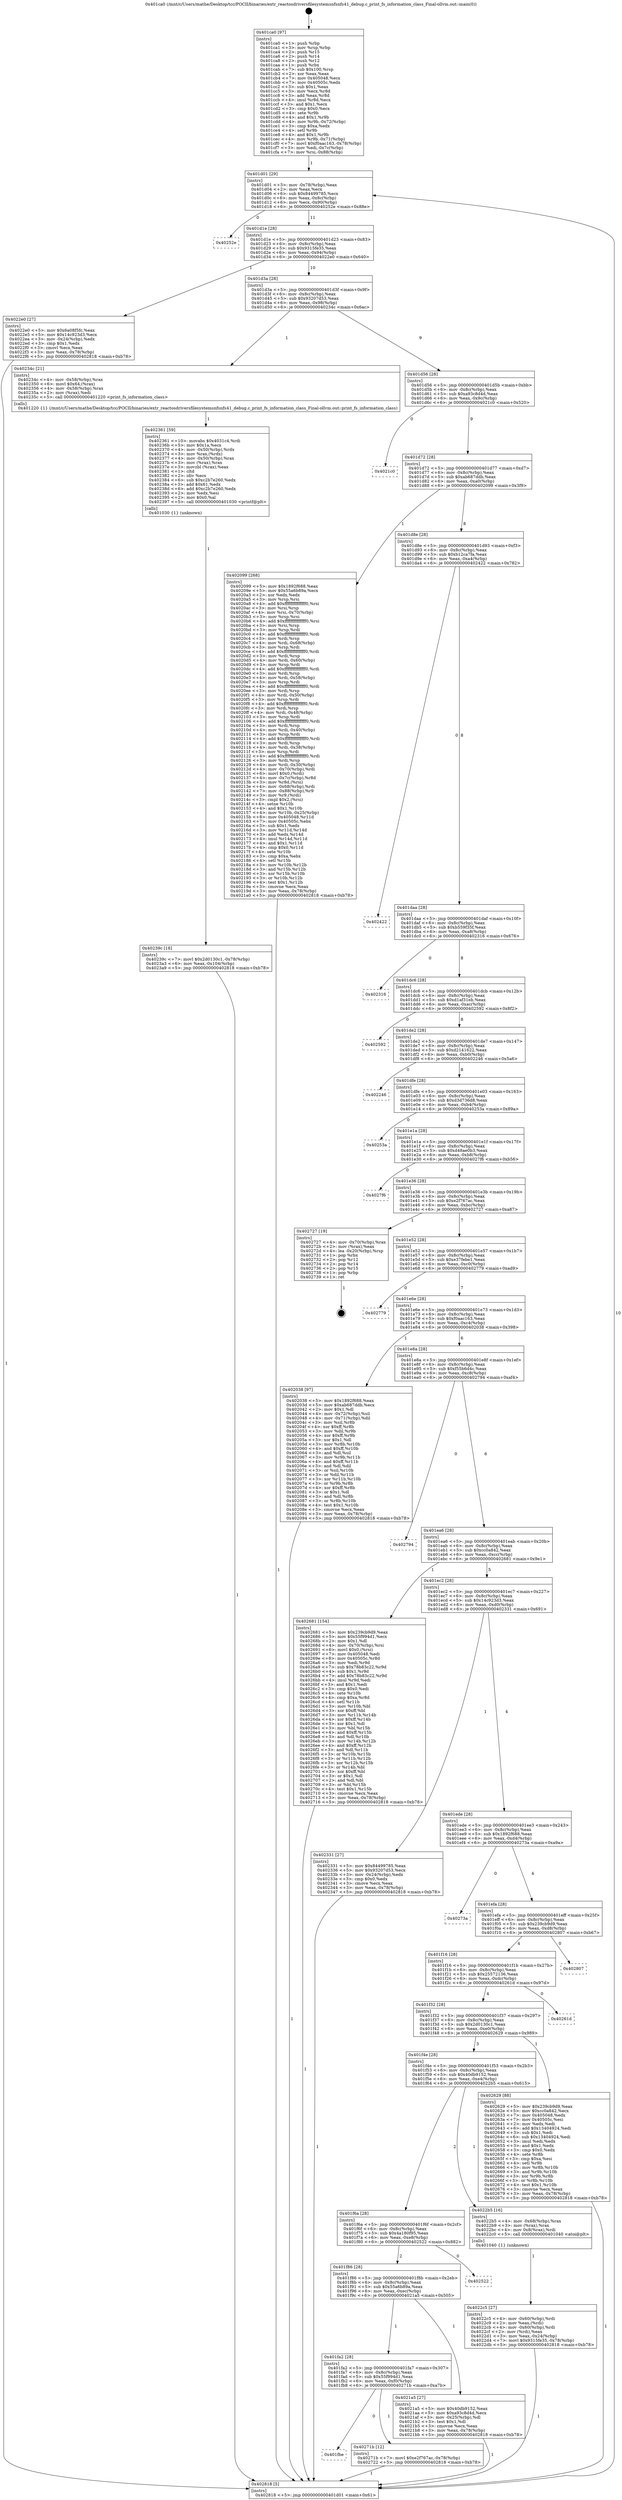 digraph "0x401ca0" {
  label = "0x401ca0 (/mnt/c/Users/mathe/Desktop/tcc/POCII/binaries/extr_reactosdriversfilesystemsnfsnfs41_debug.c_print_fs_information_class_Final-ollvm.out::main(0))"
  labelloc = "t"
  node[shape=record]

  Entry [label="",width=0.3,height=0.3,shape=circle,fillcolor=black,style=filled]
  "0x401d01" [label="{
     0x401d01 [29]\l
     | [instrs]\l
     &nbsp;&nbsp;0x401d01 \<+3\>: mov -0x78(%rbp),%eax\l
     &nbsp;&nbsp;0x401d04 \<+2\>: mov %eax,%ecx\l
     &nbsp;&nbsp;0x401d06 \<+6\>: sub $0x84499785,%ecx\l
     &nbsp;&nbsp;0x401d0c \<+6\>: mov %eax,-0x8c(%rbp)\l
     &nbsp;&nbsp;0x401d12 \<+6\>: mov %ecx,-0x90(%rbp)\l
     &nbsp;&nbsp;0x401d18 \<+6\>: je 000000000040252e \<main+0x88e\>\l
  }"]
  "0x40252e" [label="{
     0x40252e\l
  }", style=dashed]
  "0x401d1e" [label="{
     0x401d1e [28]\l
     | [instrs]\l
     &nbsp;&nbsp;0x401d1e \<+5\>: jmp 0000000000401d23 \<main+0x83\>\l
     &nbsp;&nbsp;0x401d23 \<+6\>: mov -0x8c(%rbp),%eax\l
     &nbsp;&nbsp;0x401d29 \<+5\>: sub $0x9315fe35,%eax\l
     &nbsp;&nbsp;0x401d2e \<+6\>: mov %eax,-0x94(%rbp)\l
     &nbsp;&nbsp;0x401d34 \<+6\>: je 00000000004022e0 \<main+0x640\>\l
  }"]
  Exit [label="",width=0.3,height=0.3,shape=circle,fillcolor=black,style=filled,peripheries=2]
  "0x4022e0" [label="{
     0x4022e0 [27]\l
     | [instrs]\l
     &nbsp;&nbsp;0x4022e0 \<+5\>: mov $0x6a08f5fc,%eax\l
     &nbsp;&nbsp;0x4022e5 \<+5\>: mov $0x14c923d3,%ecx\l
     &nbsp;&nbsp;0x4022ea \<+3\>: mov -0x24(%rbp),%edx\l
     &nbsp;&nbsp;0x4022ed \<+3\>: cmp $0x1,%edx\l
     &nbsp;&nbsp;0x4022f0 \<+3\>: cmovl %ecx,%eax\l
     &nbsp;&nbsp;0x4022f3 \<+3\>: mov %eax,-0x78(%rbp)\l
     &nbsp;&nbsp;0x4022f6 \<+5\>: jmp 0000000000402818 \<main+0xb78\>\l
  }"]
  "0x401d3a" [label="{
     0x401d3a [28]\l
     | [instrs]\l
     &nbsp;&nbsp;0x401d3a \<+5\>: jmp 0000000000401d3f \<main+0x9f\>\l
     &nbsp;&nbsp;0x401d3f \<+6\>: mov -0x8c(%rbp),%eax\l
     &nbsp;&nbsp;0x401d45 \<+5\>: sub $0x93207d53,%eax\l
     &nbsp;&nbsp;0x401d4a \<+6\>: mov %eax,-0x98(%rbp)\l
     &nbsp;&nbsp;0x401d50 \<+6\>: je 000000000040234c \<main+0x6ac\>\l
  }"]
  "0x401fbe" [label="{
     0x401fbe\l
  }", style=dashed]
  "0x40234c" [label="{
     0x40234c [21]\l
     | [instrs]\l
     &nbsp;&nbsp;0x40234c \<+4\>: mov -0x58(%rbp),%rax\l
     &nbsp;&nbsp;0x402350 \<+6\>: movl $0x64,(%rax)\l
     &nbsp;&nbsp;0x402356 \<+4\>: mov -0x58(%rbp),%rax\l
     &nbsp;&nbsp;0x40235a \<+2\>: mov (%rax),%edi\l
     &nbsp;&nbsp;0x40235c \<+5\>: call 0000000000401220 \<print_fs_information_class\>\l
     | [calls]\l
     &nbsp;&nbsp;0x401220 \{1\} (/mnt/c/Users/mathe/Desktop/tcc/POCII/binaries/extr_reactosdriversfilesystemsnfsnfs41_debug.c_print_fs_information_class_Final-ollvm.out::print_fs_information_class)\l
  }"]
  "0x401d56" [label="{
     0x401d56 [28]\l
     | [instrs]\l
     &nbsp;&nbsp;0x401d56 \<+5\>: jmp 0000000000401d5b \<main+0xbb\>\l
     &nbsp;&nbsp;0x401d5b \<+6\>: mov -0x8c(%rbp),%eax\l
     &nbsp;&nbsp;0x401d61 \<+5\>: sub $0xa93c8d4d,%eax\l
     &nbsp;&nbsp;0x401d66 \<+6\>: mov %eax,-0x9c(%rbp)\l
     &nbsp;&nbsp;0x401d6c \<+6\>: je 00000000004021c0 \<main+0x520\>\l
  }"]
  "0x40271b" [label="{
     0x40271b [12]\l
     | [instrs]\l
     &nbsp;&nbsp;0x40271b \<+7\>: movl $0xe2f767ac,-0x78(%rbp)\l
     &nbsp;&nbsp;0x402722 \<+5\>: jmp 0000000000402818 \<main+0xb78\>\l
  }"]
  "0x4021c0" [label="{
     0x4021c0\l
  }", style=dashed]
  "0x401d72" [label="{
     0x401d72 [28]\l
     | [instrs]\l
     &nbsp;&nbsp;0x401d72 \<+5\>: jmp 0000000000401d77 \<main+0xd7\>\l
     &nbsp;&nbsp;0x401d77 \<+6\>: mov -0x8c(%rbp),%eax\l
     &nbsp;&nbsp;0x401d7d \<+5\>: sub $0xab687ddb,%eax\l
     &nbsp;&nbsp;0x401d82 \<+6\>: mov %eax,-0xa0(%rbp)\l
     &nbsp;&nbsp;0x401d88 \<+6\>: je 0000000000402099 \<main+0x3f9\>\l
  }"]
  "0x40239c" [label="{
     0x40239c [18]\l
     | [instrs]\l
     &nbsp;&nbsp;0x40239c \<+7\>: movl $0x2d0130c1,-0x78(%rbp)\l
     &nbsp;&nbsp;0x4023a3 \<+6\>: mov %eax,-0x104(%rbp)\l
     &nbsp;&nbsp;0x4023a9 \<+5\>: jmp 0000000000402818 \<main+0xb78\>\l
  }"]
  "0x402099" [label="{
     0x402099 [268]\l
     | [instrs]\l
     &nbsp;&nbsp;0x402099 \<+5\>: mov $0x1892f688,%eax\l
     &nbsp;&nbsp;0x40209e \<+5\>: mov $0x55a6b89a,%ecx\l
     &nbsp;&nbsp;0x4020a3 \<+2\>: xor %edx,%edx\l
     &nbsp;&nbsp;0x4020a5 \<+3\>: mov %rsp,%rsi\l
     &nbsp;&nbsp;0x4020a8 \<+4\>: add $0xfffffffffffffff0,%rsi\l
     &nbsp;&nbsp;0x4020ac \<+3\>: mov %rsi,%rsp\l
     &nbsp;&nbsp;0x4020af \<+4\>: mov %rsi,-0x70(%rbp)\l
     &nbsp;&nbsp;0x4020b3 \<+3\>: mov %rsp,%rsi\l
     &nbsp;&nbsp;0x4020b6 \<+4\>: add $0xfffffffffffffff0,%rsi\l
     &nbsp;&nbsp;0x4020ba \<+3\>: mov %rsi,%rsp\l
     &nbsp;&nbsp;0x4020bd \<+3\>: mov %rsp,%rdi\l
     &nbsp;&nbsp;0x4020c0 \<+4\>: add $0xfffffffffffffff0,%rdi\l
     &nbsp;&nbsp;0x4020c4 \<+3\>: mov %rdi,%rsp\l
     &nbsp;&nbsp;0x4020c7 \<+4\>: mov %rdi,-0x68(%rbp)\l
     &nbsp;&nbsp;0x4020cb \<+3\>: mov %rsp,%rdi\l
     &nbsp;&nbsp;0x4020ce \<+4\>: add $0xfffffffffffffff0,%rdi\l
     &nbsp;&nbsp;0x4020d2 \<+3\>: mov %rdi,%rsp\l
     &nbsp;&nbsp;0x4020d5 \<+4\>: mov %rdi,-0x60(%rbp)\l
     &nbsp;&nbsp;0x4020d9 \<+3\>: mov %rsp,%rdi\l
     &nbsp;&nbsp;0x4020dc \<+4\>: add $0xfffffffffffffff0,%rdi\l
     &nbsp;&nbsp;0x4020e0 \<+3\>: mov %rdi,%rsp\l
     &nbsp;&nbsp;0x4020e3 \<+4\>: mov %rdi,-0x58(%rbp)\l
     &nbsp;&nbsp;0x4020e7 \<+3\>: mov %rsp,%rdi\l
     &nbsp;&nbsp;0x4020ea \<+4\>: add $0xfffffffffffffff0,%rdi\l
     &nbsp;&nbsp;0x4020ee \<+3\>: mov %rdi,%rsp\l
     &nbsp;&nbsp;0x4020f1 \<+4\>: mov %rdi,-0x50(%rbp)\l
     &nbsp;&nbsp;0x4020f5 \<+3\>: mov %rsp,%rdi\l
     &nbsp;&nbsp;0x4020f8 \<+4\>: add $0xfffffffffffffff0,%rdi\l
     &nbsp;&nbsp;0x4020fc \<+3\>: mov %rdi,%rsp\l
     &nbsp;&nbsp;0x4020ff \<+4\>: mov %rdi,-0x48(%rbp)\l
     &nbsp;&nbsp;0x402103 \<+3\>: mov %rsp,%rdi\l
     &nbsp;&nbsp;0x402106 \<+4\>: add $0xfffffffffffffff0,%rdi\l
     &nbsp;&nbsp;0x40210a \<+3\>: mov %rdi,%rsp\l
     &nbsp;&nbsp;0x40210d \<+4\>: mov %rdi,-0x40(%rbp)\l
     &nbsp;&nbsp;0x402111 \<+3\>: mov %rsp,%rdi\l
     &nbsp;&nbsp;0x402114 \<+4\>: add $0xfffffffffffffff0,%rdi\l
     &nbsp;&nbsp;0x402118 \<+3\>: mov %rdi,%rsp\l
     &nbsp;&nbsp;0x40211b \<+4\>: mov %rdi,-0x38(%rbp)\l
     &nbsp;&nbsp;0x40211f \<+3\>: mov %rsp,%rdi\l
     &nbsp;&nbsp;0x402122 \<+4\>: add $0xfffffffffffffff0,%rdi\l
     &nbsp;&nbsp;0x402126 \<+3\>: mov %rdi,%rsp\l
     &nbsp;&nbsp;0x402129 \<+4\>: mov %rdi,-0x30(%rbp)\l
     &nbsp;&nbsp;0x40212d \<+4\>: mov -0x70(%rbp),%rdi\l
     &nbsp;&nbsp;0x402131 \<+6\>: movl $0x0,(%rdi)\l
     &nbsp;&nbsp;0x402137 \<+4\>: mov -0x7c(%rbp),%r8d\l
     &nbsp;&nbsp;0x40213b \<+3\>: mov %r8d,(%rsi)\l
     &nbsp;&nbsp;0x40213e \<+4\>: mov -0x68(%rbp),%rdi\l
     &nbsp;&nbsp;0x402142 \<+7\>: mov -0x88(%rbp),%r9\l
     &nbsp;&nbsp;0x402149 \<+3\>: mov %r9,(%rdi)\l
     &nbsp;&nbsp;0x40214c \<+3\>: cmpl $0x2,(%rsi)\l
     &nbsp;&nbsp;0x40214f \<+4\>: setne %r10b\l
     &nbsp;&nbsp;0x402153 \<+4\>: and $0x1,%r10b\l
     &nbsp;&nbsp;0x402157 \<+4\>: mov %r10b,-0x25(%rbp)\l
     &nbsp;&nbsp;0x40215b \<+8\>: mov 0x405048,%r11d\l
     &nbsp;&nbsp;0x402163 \<+7\>: mov 0x40505c,%ebx\l
     &nbsp;&nbsp;0x40216a \<+3\>: sub $0x1,%edx\l
     &nbsp;&nbsp;0x40216d \<+3\>: mov %r11d,%r14d\l
     &nbsp;&nbsp;0x402170 \<+3\>: add %edx,%r14d\l
     &nbsp;&nbsp;0x402173 \<+4\>: imul %r14d,%r11d\l
     &nbsp;&nbsp;0x402177 \<+4\>: and $0x1,%r11d\l
     &nbsp;&nbsp;0x40217b \<+4\>: cmp $0x0,%r11d\l
     &nbsp;&nbsp;0x40217f \<+4\>: sete %r10b\l
     &nbsp;&nbsp;0x402183 \<+3\>: cmp $0xa,%ebx\l
     &nbsp;&nbsp;0x402186 \<+4\>: setl %r15b\l
     &nbsp;&nbsp;0x40218a \<+3\>: mov %r10b,%r12b\l
     &nbsp;&nbsp;0x40218d \<+3\>: and %r15b,%r12b\l
     &nbsp;&nbsp;0x402190 \<+3\>: xor %r15b,%r10b\l
     &nbsp;&nbsp;0x402193 \<+3\>: or %r10b,%r12b\l
     &nbsp;&nbsp;0x402196 \<+4\>: test $0x1,%r12b\l
     &nbsp;&nbsp;0x40219a \<+3\>: cmovne %ecx,%eax\l
     &nbsp;&nbsp;0x40219d \<+3\>: mov %eax,-0x78(%rbp)\l
     &nbsp;&nbsp;0x4021a0 \<+5\>: jmp 0000000000402818 \<main+0xb78\>\l
  }"]
  "0x401d8e" [label="{
     0x401d8e [28]\l
     | [instrs]\l
     &nbsp;&nbsp;0x401d8e \<+5\>: jmp 0000000000401d93 \<main+0xf3\>\l
     &nbsp;&nbsp;0x401d93 \<+6\>: mov -0x8c(%rbp),%eax\l
     &nbsp;&nbsp;0x401d99 \<+5\>: sub $0xb12ca7fa,%eax\l
     &nbsp;&nbsp;0x401d9e \<+6\>: mov %eax,-0xa4(%rbp)\l
     &nbsp;&nbsp;0x401da4 \<+6\>: je 0000000000402422 \<main+0x782\>\l
  }"]
  "0x402361" [label="{
     0x402361 [59]\l
     | [instrs]\l
     &nbsp;&nbsp;0x402361 \<+10\>: movabs $0x4031c4,%rdi\l
     &nbsp;&nbsp;0x40236b \<+5\>: mov $0x1a,%ecx\l
     &nbsp;&nbsp;0x402370 \<+4\>: mov -0x50(%rbp),%rdx\l
     &nbsp;&nbsp;0x402374 \<+3\>: mov %rax,(%rdx)\l
     &nbsp;&nbsp;0x402377 \<+4\>: mov -0x50(%rbp),%rax\l
     &nbsp;&nbsp;0x40237b \<+3\>: mov (%rax),%rax\l
     &nbsp;&nbsp;0x40237e \<+3\>: movzbl (%rax),%eax\l
     &nbsp;&nbsp;0x402381 \<+1\>: cltd\l
     &nbsp;&nbsp;0x402382 \<+2\>: idiv %ecx\l
     &nbsp;&nbsp;0x402384 \<+6\>: sub $0xc2b7e260,%edx\l
     &nbsp;&nbsp;0x40238a \<+3\>: add $0x61,%edx\l
     &nbsp;&nbsp;0x40238d \<+6\>: add $0xc2b7e260,%edx\l
     &nbsp;&nbsp;0x402393 \<+2\>: mov %edx,%esi\l
     &nbsp;&nbsp;0x402395 \<+2\>: mov $0x0,%al\l
     &nbsp;&nbsp;0x402397 \<+5\>: call 0000000000401030 \<printf@plt\>\l
     | [calls]\l
     &nbsp;&nbsp;0x401030 \{1\} (unknown)\l
  }"]
  "0x402422" [label="{
     0x402422\l
  }", style=dashed]
  "0x401daa" [label="{
     0x401daa [28]\l
     | [instrs]\l
     &nbsp;&nbsp;0x401daa \<+5\>: jmp 0000000000401daf \<main+0x10f\>\l
     &nbsp;&nbsp;0x401daf \<+6\>: mov -0x8c(%rbp),%eax\l
     &nbsp;&nbsp;0x401db5 \<+5\>: sub $0xb559f35f,%eax\l
     &nbsp;&nbsp;0x401dba \<+6\>: mov %eax,-0xa8(%rbp)\l
     &nbsp;&nbsp;0x401dc0 \<+6\>: je 0000000000402316 \<main+0x676\>\l
  }"]
  "0x4022c5" [label="{
     0x4022c5 [27]\l
     | [instrs]\l
     &nbsp;&nbsp;0x4022c5 \<+4\>: mov -0x60(%rbp),%rdi\l
     &nbsp;&nbsp;0x4022c9 \<+2\>: mov %eax,(%rdi)\l
     &nbsp;&nbsp;0x4022cb \<+4\>: mov -0x60(%rbp),%rdi\l
     &nbsp;&nbsp;0x4022cf \<+2\>: mov (%rdi),%eax\l
     &nbsp;&nbsp;0x4022d1 \<+3\>: mov %eax,-0x24(%rbp)\l
     &nbsp;&nbsp;0x4022d4 \<+7\>: movl $0x9315fe35,-0x78(%rbp)\l
     &nbsp;&nbsp;0x4022db \<+5\>: jmp 0000000000402818 \<main+0xb78\>\l
  }"]
  "0x402316" [label="{
     0x402316\l
  }", style=dashed]
  "0x401dc6" [label="{
     0x401dc6 [28]\l
     | [instrs]\l
     &nbsp;&nbsp;0x401dc6 \<+5\>: jmp 0000000000401dcb \<main+0x12b\>\l
     &nbsp;&nbsp;0x401dcb \<+6\>: mov -0x8c(%rbp),%eax\l
     &nbsp;&nbsp;0x401dd1 \<+5\>: sub $0xd1af31eb,%eax\l
     &nbsp;&nbsp;0x401dd6 \<+6\>: mov %eax,-0xac(%rbp)\l
     &nbsp;&nbsp;0x401ddc \<+6\>: je 0000000000402592 \<main+0x8f2\>\l
  }"]
  "0x401fa2" [label="{
     0x401fa2 [28]\l
     | [instrs]\l
     &nbsp;&nbsp;0x401fa2 \<+5\>: jmp 0000000000401fa7 \<main+0x307\>\l
     &nbsp;&nbsp;0x401fa7 \<+6\>: mov -0x8c(%rbp),%eax\l
     &nbsp;&nbsp;0x401fad \<+5\>: sub $0x55f994d1,%eax\l
     &nbsp;&nbsp;0x401fb2 \<+6\>: mov %eax,-0xf0(%rbp)\l
     &nbsp;&nbsp;0x401fb8 \<+6\>: je 000000000040271b \<main+0xa7b\>\l
  }"]
  "0x402592" [label="{
     0x402592\l
  }", style=dashed]
  "0x401de2" [label="{
     0x401de2 [28]\l
     | [instrs]\l
     &nbsp;&nbsp;0x401de2 \<+5\>: jmp 0000000000401de7 \<main+0x147\>\l
     &nbsp;&nbsp;0x401de7 \<+6\>: mov -0x8c(%rbp),%eax\l
     &nbsp;&nbsp;0x401ded \<+5\>: sub $0xd2141622,%eax\l
     &nbsp;&nbsp;0x401df2 \<+6\>: mov %eax,-0xb0(%rbp)\l
     &nbsp;&nbsp;0x401df8 \<+6\>: je 0000000000402246 \<main+0x5a6\>\l
  }"]
  "0x4021a5" [label="{
     0x4021a5 [27]\l
     | [instrs]\l
     &nbsp;&nbsp;0x4021a5 \<+5\>: mov $0x40db9152,%eax\l
     &nbsp;&nbsp;0x4021aa \<+5\>: mov $0xa93c8d4d,%ecx\l
     &nbsp;&nbsp;0x4021af \<+3\>: mov -0x25(%rbp),%dl\l
     &nbsp;&nbsp;0x4021b2 \<+3\>: test $0x1,%dl\l
     &nbsp;&nbsp;0x4021b5 \<+3\>: cmovne %ecx,%eax\l
     &nbsp;&nbsp;0x4021b8 \<+3\>: mov %eax,-0x78(%rbp)\l
     &nbsp;&nbsp;0x4021bb \<+5\>: jmp 0000000000402818 \<main+0xb78\>\l
  }"]
  "0x402246" [label="{
     0x402246\l
  }", style=dashed]
  "0x401dfe" [label="{
     0x401dfe [28]\l
     | [instrs]\l
     &nbsp;&nbsp;0x401dfe \<+5\>: jmp 0000000000401e03 \<main+0x163\>\l
     &nbsp;&nbsp;0x401e03 \<+6\>: mov -0x8c(%rbp),%eax\l
     &nbsp;&nbsp;0x401e09 \<+5\>: sub $0xd3d736d8,%eax\l
     &nbsp;&nbsp;0x401e0e \<+6\>: mov %eax,-0xb4(%rbp)\l
     &nbsp;&nbsp;0x401e14 \<+6\>: je 000000000040253a \<main+0x89a\>\l
  }"]
  "0x401f86" [label="{
     0x401f86 [28]\l
     | [instrs]\l
     &nbsp;&nbsp;0x401f86 \<+5\>: jmp 0000000000401f8b \<main+0x2eb\>\l
     &nbsp;&nbsp;0x401f8b \<+6\>: mov -0x8c(%rbp),%eax\l
     &nbsp;&nbsp;0x401f91 \<+5\>: sub $0x55a6b89a,%eax\l
     &nbsp;&nbsp;0x401f96 \<+6\>: mov %eax,-0xec(%rbp)\l
     &nbsp;&nbsp;0x401f9c \<+6\>: je 00000000004021a5 \<main+0x505\>\l
  }"]
  "0x40253a" [label="{
     0x40253a\l
  }", style=dashed]
  "0x401e1a" [label="{
     0x401e1a [28]\l
     | [instrs]\l
     &nbsp;&nbsp;0x401e1a \<+5\>: jmp 0000000000401e1f \<main+0x17f\>\l
     &nbsp;&nbsp;0x401e1f \<+6\>: mov -0x8c(%rbp),%eax\l
     &nbsp;&nbsp;0x401e25 \<+5\>: sub $0xd48ae0b3,%eax\l
     &nbsp;&nbsp;0x401e2a \<+6\>: mov %eax,-0xb8(%rbp)\l
     &nbsp;&nbsp;0x401e30 \<+6\>: je 00000000004027f6 \<main+0xb56\>\l
  }"]
  "0x402522" [label="{
     0x402522\l
  }", style=dashed]
  "0x4027f6" [label="{
     0x4027f6\l
  }", style=dashed]
  "0x401e36" [label="{
     0x401e36 [28]\l
     | [instrs]\l
     &nbsp;&nbsp;0x401e36 \<+5\>: jmp 0000000000401e3b \<main+0x19b\>\l
     &nbsp;&nbsp;0x401e3b \<+6\>: mov -0x8c(%rbp),%eax\l
     &nbsp;&nbsp;0x401e41 \<+5\>: sub $0xe2f767ac,%eax\l
     &nbsp;&nbsp;0x401e46 \<+6\>: mov %eax,-0xbc(%rbp)\l
     &nbsp;&nbsp;0x401e4c \<+6\>: je 0000000000402727 \<main+0xa87\>\l
  }"]
  "0x401f6a" [label="{
     0x401f6a [28]\l
     | [instrs]\l
     &nbsp;&nbsp;0x401f6a \<+5\>: jmp 0000000000401f6f \<main+0x2cf\>\l
     &nbsp;&nbsp;0x401f6f \<+6\>: mov -0x8c(%rbp),%eax\l
     &nbsp;&nbsp;0x401f75 \<+5\>: sub $0x4a180f95,%eax\l
     &nbsp;&nbsp;0x401f7a \<+6\>: mov %eax,-0xe8(%rbp)\l
     &nbsp;&nbsp;0x401f80 \<+6\>: je 0000000000402522 \<main+0x882\>\l
  }"]
  "0x402727" [label="{
     0x402727 [19]\l
     | [instrs]\l
     &nbsp;&nbsp;0x402727 \<+4\>: mov -0x70(%rbp),%rax\l
     &nbsp;&nbsp;0x40272b \<+2\>: mov (%rax),%eax\l
     &nbsp;&nbsp;0x40272d \<+4\>: lea -0x20(%rbp),%rsp\l
     &nbsp;&nbsp;0x402731 \<+1\>: pop %rbx\l
     &nbsp;&nbsp;0x402732 \<+2\>: pop %r12\l
     &nbsp;&nbsp;0x402734 \<+2\>: pop %r14\l
     &nbsp;&nbsp;0x402736 \<+2\>: pop %r15\l
     &nbsp;&nbsp;0x402738 \<+1\>: pop %rbp\l
     &nbsp;&nbsp;0x402739 \<+1\>: ret\l
  }"]
  "0x401e52" [label="{
     0x401e52 [28]\l
     | [instrs]\l
     &nbsp;&nbsp;0x401e52 \<+5\>: jmp 0000000000401e57 \<main+0x1b7\>\l
     &nbsp;&nbsp;0x401e57 \<+6\>: mov -0x8c(%rbp),%eax\l
     &nbsp;&nbsp;0x401e5d \<+5\>: sub $0xe37febe1,%eax\l
     &nbsp;&nbsp;0x401e62 \<+6\>: mov %eax,-0xc0(%rbp)\l
     &nbsp;&nbsp;0x401e68 \<+6\>: je 0000000000402779 \<main+0xad9\>\l
  }"]
  "0x4022b5" [label="{
     0x4022b5 [16]\l
     | [instrs]\l
     &nbsp;&nbsp;0x4022b5 \<+4\>: mov -0x68(%rbp),%rax\l
     &nbsp;&nbsp;0x4022b9 \<+3\>: mov (%rax),%rax\l
     &nbsp;&nbsp;0x4022bc \<+4\>: mov 0x8(%rax),%rdi\l
     &nbsp;&nbsp;0x4022c0 \<+5\>: call 0000000000401040 \<atoi@plt\>\l
     | [calls]\l
     &nbsp;&nbsp;0x401040 \{1\} (unknown)\l
  }"]
  "0x402779" [label="{
     0x402779\l
  }", style=dashed]
  "0x401e6e" [label="{
     0x401e6e [28]\l
     | [instrs]\l
     &nbsp;&nbsp;0x401e6e \<+5\>: jmp 0000000000401e73 \<main+0x1d3\>\l
     &nbsp;&nbsp;0x401e73 \<+6\>: mov -0x8c(%rbp),%eax\l
     &nbsp;&nbsp;0x401e79 \<+5\>: sub $0xf0aac163,%eax\l
     &nbsp;&nbsp;0x401e7e \<+6\>: mov %eax,-0xc4(%rbp)\l
     &nbsp;&nbsp;0x401e84 \<+6\>: je 0000000000402038 \<main+0x398\>\l
  }"]
  "0x401f4e" [label="{
     0x401f4e [28]\l
     | [instrs]\l
     &nbsp;&nbsp;0x401f4e \<+5\>: jmp 0000000000401f53 \<main+0x2b3\>\l
     &nbsp;&nbsp;0x401f53 \<+6\>: mov -0x8c(%rbp),%eax\l
     &nbsp;&nbsp;0x401f59 \<+5\>: sub $0x40db9152,%eax\l
     &nbsp;&nbsp;0x401f5e \<+6\>: mov %eax,-0xe4(%rbp)\l
     &nbsp;&nbsp;0x401f64 \<+6\>: je 00000000004022b5 \<main+0x615\>\l
  }"]
  "0x402038" [label="{
     0x402038 [97]\l
     | [instrs]\l
     &nbsp;&nbsp;0x402038 \<+5\>: mov $0x1892f688,%eax\l
     &nbsp;&nbsp;0x40203d \<+5\>: mov $0xab687ddb,%ecx\l
     &nbsp;&nbsp;0x402042 \<+2\>: mov $0x1,%dl\l
     &nbsp;&nbsp;0x402044 \<+4\>: mov -0x72(%rbp),%sil\l
     &nbsp;&nbsp;0x402048 \<+4\>: mov -0x71(%rbp),%dil\l
     &nbsp;&nbsp;0x40204c \<+3\>: mov %sil,%r8b\l
     &nbsp;&nbsp;0x40204f \<+4\>: xor $0xff,%r8b\l
     &nbsp;&nbsp;0x402053 \<+3\>: mov %dil,%r9b\l
     &nbsp;&nbsp;0x402056 \<+4\>: xor $0xff,%r9b\l
     &nbsp;&nbsp;0x40205a \<+3\>: xor $0x1,%dl\l
     &nbsp;&nbsp;0x40205d \<+3\>: mov %r8b,%r10b\l
     &nbsp;&nbsp;0x402060 \<+4\>: and $0xff,%r10b\l
     &nbsp;&nbsp;0x402064 \<+3\>: and %dl,%sil\l
     &nbsp;&nbsp;0x402067 \<+3\>: mov %r9b,%r11b\l
     &nbsp;&nbsp;0x40206a \<+4\>: and $0xff,%r11b\l
     &nbsp;&nbsp;0x40206e \<+3\>: and %dl,%dil\l
     &nbsp;&nbsp;0x402071 \<+3\>: or %sil,%r10b\l
     &nbsp;&nbsp;0x402074 \<+3\>: or %dil,%r11b\l
     &nbsp;&nbsp;0x402077 \<+3\>: xor %r11b,%r10b\l
     &nbsp;&nbsp;0x40207a \<+3\>: or %r9b,%r8b\l
     &nbsp;&nbsp;0x40207d \<+4\>: xor $0xff,%r8b\l
     &nbsp;&nbsp;0x402081 \<+3\>: or $0x1,%dl\l
     &nbsp;&nbsp;0x402084 \<+3\>: and %dl,%r8b\l
     &nbsp;&nbsp;0x402087 \<+3\>: or %r8b,%r10b\l
     &nbsp;&nbsp;0x40208a \<+4\>: test $0x1,%r10b\l
     &nbsp;&nbsp;0x40208e \<+3\>: cmovne %ecx,%eax\l
     &nbsp;&nbsp;0x402091 \<+3\>: mov %eax,-0x78(%rbp)\l
     &nbsp;&nbsp;0x402094 \<+5\>: jmp 0000000000402818 \<main+0xb78\>\l
  }"]
  "0x401e8a" [label="{
     0x401e8a [28]\l
     | [instrs]\l
     &nbsp;&nbsp;0x401e8a \<+5\>: jmp 0000000000401e8f \<main+0x1ef\>\l
     &nbsp;&nbsp;0x401e8f \<+6\>: mov -0x8c(%rbp),%eax\l
     &nbsp;&nbsp;0x401e95 \<+5\>: sub $0xf55b6d4c,%eax\l
     &nbsp;&nbsp;0x401e9a \<+6\>: mov %eax,-0xc8(%rbp)\l
     &nbsp;&nbsp;0x401ea0 \<+6\>: je 0000000000402794 \<main+0xaf4\>\l
  }"]
  "0x402818" [label="{
     0x402818 [5]\l
     | [instrs]\l
     &nbsp;&nbsp;0x402818 \<+5\>: jmp 0000000000401d01 \<main+0x61\>\l
  }"]
  "0x401ca0" [label="{
     0x401ca0 [97]\l
     | [instrs]\l
     &nbsp;&nbsp;0x401ca0 \<+1\>: push %rbp\l
     &nbsp;&nbsp;0x401ca1 \<+3\>: mov %rsp,%rbp\l
     &nbsp;&nbsp;0x401ca4 \<+2\>: push %r15\l
     &nbsp;&nbsp;0x401ca6 \<+2\>: push %r14\l
     &nbsp;&nbsp;0x401ca8 \<+2\>: push %r12\l
     &nbsp;&nbsp;0x401caa \<+1\>: push %rbx\l
     &nbsp;&nbsp;0x401cab \<+7\>: sub $0x100,%rsp\l
     &nbsp;&nbsp;0x401cb2 \<+2\>: xor %eax,%eax\l
     &nbsp;&nbsp;0x401cb4 \<+7\>: mov 0x405048,%ecx\l
     &nbsp;&nbsp;0x401cbb \<+7\>: mov 0x40505c,%edx\l
     &nbsp;&nbsp;0x401cc2 \<+3\>: sub $0x1,%eax\l
     &nbsp;&nbsp;0x401cc5 \<+3\>: mov %ecx,%r8d\l
     &nbsp;&nbsp;0x401cc8 \<+3\>: add %eax,%r8d\l
     &nbsp;&nbsp;0x401ccb \<+4\>: imul %r8d,%ecx\l
     &nbsp;&nbsp;0x401ccf \<+3\>: and $0x1,%ecx\l
     &nbsp;&nbsp;0x401cd2 \<+3\>: cmp $0x0,%ecx\l
     &nbsp;&nbsp;0x401cd5 \<+4\>: sete %r9b\l
     &nbsp;&nbsp;0x401cd9 \<+4\>: and $0x1,%r9b\l
     &nbsp;&nbsp;0x401cdd \<+4\>: mov %r9b,-0x72(%rbp)\l
     &nbsp;&nbsp;0x401ce1 \<+3\>: cmp $0xa,%edx\l
     &nbsp;&nbsp;0x401ce4 \<+4\>: setl %r9b\l
     &nbsp;&nbsp;0x401ce8 \<+4\>: and $0x1,%r9b\l
     &nbsp;&nbsp;0x401cec \<+4\>: mov %r9b,-0x71(%rbp)\l
     &nbsp;&nbsp;0x401cf0 \<+7\>: movl $0xf0aac163,-0x78(%rbp)\l
     &nbsp;&nbsp;0x401cf7 \<+3\>: mov %edi,-0x7c(%rbp)\l
     &nbsp;&nbsp;0x401cfa \<+7\>: mov %rsi,-0x88(%rbp)\l
  }"]
  "0x402629" [label="{
     0x402629 [88]\l
     | [instrs]\l
     &nbsp;&nbsp;0x402629 \<+5\>: mov $0x239cb9d9,%eax\l
     &nbsp;&nbsp;0x40262e \<+5\>: mov $0xcc0a842,%ecx\l
     &nbsp;&nbsp;0x402633 \<+7\>: mov 0x405048,%edx\l
     &nbsp;&nbsp;0x40263a \<+7\>: mov 0x40505c,%esi\l
     &nbsp;&nbsp;0x402641 \<+2\>: mov %edx,%edi\l
     &nbsp;&nbsp;0x402643 \<+6\>: add $0x13404924,%edi\l
     &nbsp;&nbsp;0x402649 \<+3\>: sub $0x1,%edi\l
     &nbsp;&nbsp;0x40264c \<+6\>: sub $0x13404924,%edi\l
     &nbsp;&nbsp;0x402652 \<+3\>: imul %edi,%edx\l
     &nbsp;&nbsp;0x402655 \<+3\>: and $0x1,%edx\l
     &nbsp;&nbsp;0x402658 \<+3\>: cmp $0x0,%edx\l
     &nbsp;&nbsp;0x40265b \<+4\>: sete %r8b\l
     &nbsp;&nbsp;0x40265f \<+3\>: cmp $0xa,%esi\l
     &nbsp;&nbsp;0x402662 \<+4\>: setl %r9b\l
     &nbsp;&nbsp;0x402666 \<+3\>: mov %r8b,%r10b\l
     &nbsp;&nbsp;0x402669 \<+3\>: and %r9b,%r10b\l
     &nbsp;&nbsp;0x40266c \<+3\>: xor %r9b,%r8b\l
     &nbsp;&nbsp;0x40266f \<+3\>: or %r8b,%r10b\l
     &nbsp;&nbsp;0x402672 \<+4\>: test $0x1,%r10b\l
     &nbsp;&nbsp;0x402676 \<+3\>: cmovne %ecx,%eax\l
     &nbsp;&nbsp;0x402679 \<+3\>: mov %eax,-0x78(%rbp)\l
     &nbsp;&nbsp;0x40267c \<+5\>: jmp 0000000000402818 \<main+0xb78\>\l
  }"]
  "0x401f32" [label="{
     0x401f32 [28]\l
     | [instrs]\l
     &nbsp;&nbsp;0x401f32 \<+5\>: jmp 0000000000401f37 \<main+0x297\>\l
     &nbsp;&nbsp;0x401f37 \<+6\>: mov -0x8c(%rbp),%eax\l
     &nbsp;&nbsp;0x401f3d \<+5\>: sub $0x2d0130c1,%eax\l
     &nbsp;&nbsp;0x401f42 \<+6\>: mov %eax,-0xe0(%rbp)\l
     &nbsp;&nbsp;0x401f48 \<+6\>: je 0000000000402629 \<main+0x989\>\l
  }"]
  "0x402794" [label="{
     0x402794\l
  }", style=dashed]
  "0x401ea6" [label="{
     0x401ea6 [28]\l
     | [instrs]\l
     &nbsp;&nbsp;0x401ea6 \<+5\>: jmp 0000000000401eab \<main+0x20b\>\l
     &nbsp;&nbsp;0x401eab \<+6\>: mov -0x8c(%rbp),%eax\l
     &nbsp;&nbsp;0x401eb1 \<+5\>: sub $0xcc0a842,%eax\l
     &nbsp;&nbsp;0x401eb6 \<+6\>: mov %eax,-0xcc(%rbp)\l
     &nbsp;&nbsp;0x401ebc \<+6\>: je 0000000000402681 \<main+0x9e1\>\l
  }"]
  "0x40261d" [label="{
     0x40261d\l
  }", style=dashed]
  "0x402681" [label="{
     0x402681 [154]\l
     | [instrs]\l
     &nbsp;&nbsp;0x402681 \<+5\>: mov $0x239cb9d9,%eax\l
     &nbsp;&nbsp;0x402686 \<+5\>: mov $0x55f994d1,%ecx\l
     &nbsp;&nbsp;0x40268b \<+2\>: mov $0x1,%dl\l
     &nbsp;&nbsp;0x40268d \<+4\>: mov -0x70(%rbp),%rsi\l
     &nbsp;&nbsp;0x402691 \<+6\>: movl $0x0,(%rsi)\l
     &nbsp;&nbsp;0x402697 \<+7\>: mov 0x405048,%edi\l
     &nbsp;&nbsp;0x40269e \<+8\>: mov 0x40505c,%r8d\l
     &nbsp;&nbsp;0x4026a6 \<+3\>: mov %edi,%r9d\l
     &nbsp;&nbsp;0x4026a9 \<+7\>: sub $0x78b83c22,%r9d\l
     &nbsp;&nbsp;0x4026b0 \<+4\>: sub $0x1,%r9d\l
     &nbsp;&nbsp;0x4026b4 \<+7\>: add $0x78b83c22,%r9d\l
     &nbsp;&nbsp;0x4026bb \<+4\>: imul %r9d,%edi\l
     &nbsp;&nbsp;0x4026bf \<+3\>: and $0x1,%edi\l
     &nbsp;&nbsp;0x4026c2 \<+3\>: cmp $0x0,%edi\l
     &nbsp;&nbsp;0x4026c5 \<+4\>: sete %r10b\l
     &nbsp;&nbsp;0x4026c9 \<+4\>: cmp $0xa,%r8d\l
     &nbsp;&nbsp;0x4026cd \<+4\>: setl %r11b\l
     &nbsp;&nbsp;0x4026d1 \<+3\>: mov %r10b,%bl\l
     &nbsp;&nbsp;0x4026d4 \<+3\>: xor $0xff,%bl\l
     &nbsp;&nbsp;0x4026d7 \<+3\>: mov %r11b,%r14b\l
     &nbsp;&nbsp;0x4026da \<+4\>: xor $0xff,%r14b\l
     &nbsp;&nbsp;0x4026de \<+3\>: xor $0x1,%dl\l
     &nbsp;&nbsp;0x4026e1 \<+3\>: mov %bl,%r15b\l
     &nbsp;&nbsp;0x4026e4 \<+4\>: and $0xff,%r15b\l
     &nbsp;&nbsp;0x4026e8 \<+3\>: and %dl,%r10b\l
     &nbsp;&nbsp;0x4026eb \<+3\>: mov %r14b,%r12b\l
     &nbsp;&nbsp;0x4026ee \<+4\>: and $0xff,%r12b\l
     &nbsp;&nbsp;0x4026f2 \<+3\>: and %dl,%r11b\l
     &nbsp;&nbsp;0x4026f5 \<+3\>: or %r10b,%r15b\l
     &nbsp;&nbsp;0x4026f8 \<+3\>: or %r11b,%r12b\l
     &nbsp;&nbsp;0x4026fb \<+3\>: xor %r12b,%r15b\l
     &nbsp;&nbsp;0x4026fe \<+3\>: or %r14b,%bl\l
     &nbsp;&nbsp;0x402701 \<+3\>: xor $0xff,%bl\l
     &nbsp;&nbsp;0x402704 \<+3\>: or $0x1,%dl\l
     &nbsp;&nbsp;0x402707 \<+2\>: and %dl,%bl\l
     &nbsp;&nbsp;0x402709 \<+3\>: or %bl,%r15b\l
     &nbsp;&nbsp;0x40270c \<+4\>: test $0x1,%r15b\l
     &nbsp;&nbsp;0x402710 \<+3\>: cmovne %ecx,%eax\l
     &nbsp;&nbsp;0x402713 \<+3\>: mov %eax,-0x78(%rbp)\l
     &nbsp;&nbsp;0x402716 \<+5\>: jmp 0000000000402818 \<main+0xb78\>\l
  }"]
  "0x401ec2" [label="{
     0x401ec2 [28]\l
     | [instrs]\l
     &nbsp;&nbsp;0x401ec2 \<+5\>: jmp 0000000000401ec7 \<main+0x227\>\l
     &nbsp;&nbsp;0x401ec7 \<+6\>: mov -0x8c(%rbp),%eax\l
     &nbsp;&nbsp;0x401ecd \<+5\>: sub $0x14c923d3,%eax\l
     &nbsp;&nbsp;0x401ed2 \<+6\>: mov %eax,-0xd0(%rbp)\l
     &nbsp;&nbsp;0x401ed8 \<+6\>: je 0000000000402331 \<main+0x691\>\l
  }"]
  "0x401f16" [label="{
     0x401f16 [28]\l
     | [instrs]\l
     &nbsp;&nbsp;0x401f16 \<+5\>: jmp 0000000000401f1b \<main+0x27b\>\l
     &nbsp;&nbsp;0x401f1b \<+6\>: mov -0x8c(%rbp),%eax\l
     &nbsp;&nbsp;0x401f21 \<+5\>: sub $0x25572136,%eax\l
     &nbsp;&nbsp;0x401f26 \<+6\>: mov %eax,-0xdc(%rbp)\l
     &nbsp;&nbsp;0x401f2c \<+6\>: je 000000000040261d \<main+0x97d\>\l
  }"]
  "0x402331" [label="{
     0x402331 [27]\l
     | [instrs]\l
     &nbsp;&nbsp;0x402331 \<+5\>: mov $0x84499785,%eax\l
     &nbsp;&nbsp;0x402336 \<+5\>: mov $0x93207d53,%ecx\l
     &nbsp;&nbsp;0x40233b \<+3\>: mov -0x24(%rbp),%edx\l
     &nbsp;&nbsp;0x40233e \<+3\>: cmp $0x0,%edx\l
     &nbsp;&nbsp;0x402341 \<+3\>: cmove %ecx,%eax\l
     &nbsp;&nbsp;0x402344 \<+3\>: mov %eax,-0x78(%rbp)\l
     &nbsp;&nbsp;0x402347 \<+5\>: jmp 0000000000402818 \<main+0xb78\>\l
  }"]
  "0x401ede" [label="{
     0x401ede [28]\l
     | [instrs]\l
     &nbsp;&nbsp;0x401ede \<+5\>: jmp 0000000000401ee3 \<main+0x243\>\l
     &nbsp;&nbsp;0x401ee3 \<+6\>: mov -0x8c(%rbp),%eax\l
     &nbsp;&nbsp;0x401ee9 \<+5\>: sub $0x1892f688,%eax\l
     &nbsp;&nbsp;0x401eee \<+6\>: mov %eax,-0xd4(%rbp)\l
     &nbsp;&nbsp;0x401ef4 \<+6\>: je 000000000040273a \<main+0xa9a\>\l
  }"]
  "0x402807" [label="{
     0x402807\l
  }", style=dashed]
  "0x40273a" [label="{
     0x40273a\l
  }", style=dashed]
  "0x401efa" [label="{
     0x401efa [28]\l
     | [instrs]\l
     &nbsp;&nbsp;0x401efa \<+5\>: jmp 0000000000401eff \<main+0x25f\>\l
     &nbsp;&nbsp;0x401eff \<+6\>: mov -0x8c(%rbp),%eax\l
     &nbsp;&nbsp;0x401f05 \<+5\>: sub $0x239cb9d9,%eax\l
     &nbsp;&nbsp;0x401f0a \<+6\>: mov %eax,-0xd8(%rbp)\l
     &nbsp;&nbsp;0x401f10 \<+6\>: je 0000000000402807 \<main+0xb67\>\l
  }"]
  Entry -> "0x401ca0" [label=" 1"]
  "0x401d01" -> "0x40252e" [label=" 0"]
  "0x401d01" -> "0x401d1e" [label=" 11"]
  "0x402727" -> Exit [label=" 1"]
  "0x401d1e" -> "0x4022e0" [label=" 1"]
  "0x401d1e" -> "0x401d3a" [label=" 10"]
  "0x40271b" -> "0x402818" [label=" 1"]
  "0x401d3a" -> "0x40234c" [label=" 1"]
  "0x401d3a" -> "0x401d56" [label=" 9"]
  "0x401fa2" -> "0x401fbe" [label=" 0"]
  "0x401d56" -> "0x4021c0" [label=" 0"]
  "0x401d56" -> "0x401d72" [label=" 9"]
  "0x401fa2" -> "0x40271b" [label=" 1"]
  "0x401d72" -> "0x402099" [label=" 1"]
  "0x401d72" -> "0x401d8e" [label=" 8"]
  "0x402681" -> "0x402818" [label=" 1"]
  "0x401d8e" -> "0x402422" [label=" 0"]
  "0x401d8e" -> "0x401daa" [label=" 8"]
  "0x402629" -> "0x402818" [label=" 1"]
  "0x401daa" -> "0x402316" [label=" 0"]
  "0x401daa" -> "0x401dc6" [label=" 8"]
  "0x40239c" -> "0x402818" [label=" 1"]
  "0x401dc6" -> "0x402592" [label=" 0"]
  "0x401dc6" -> "0x401de2" [label=" 8"]
  "0x402361" -> "0x40239c" [label=" 1"]
  "0x401de2" -> "0x402246" [label=" 0"]
  "0x401de2" -> "0x401dfe" [label=" 8"]
  "0x40234c" -> "0x402361" [label=" 1"]
  "0x401dfe" -> "0x40253a" [label=" 0"]
  "0x401dfe" -> "0x401e1a" [label=" 8"]
  "0x4022e0" -> "0x402818" [label=" 1"]
  "0x401e1a" -> "0x4027f6" [label=" 0"]
  "0x401e1a" -> "0x401e36" [label=" 8"]
  "0x4022c5" -> "0x402818" [label=" 1"]
  "0x401e36" -> "0x402727" [label=" 1"]
  "0x401e36" -> "0x401e52" [label=" 7"]
  "0x4021a5" -> "0x402818" [label=" 1"]
  "0x401e52" -> "0x402779" [label=" 0"]
  "0x401e52" -> "0x401e6e" [label=" 7"]
  "0x401f86" -> "0x401fa2" [label=" 1"]
  "0x401e6e" -> "0x402038" [label=" 1"]
  "0x401e6e" -> "0x401e8a" [label=" 6"]
  "0x402038" -> "0x402818" [label=" 1"]
  "0x401ca0" -> "0x401d01" [label=" 1"]
  "0x402818" -> "0x401d01" [label=" 10"]
  "0x402331" -> "0x402818" [label=" 1"]
  "0x402099" -> "0x402818" [label=" 1"]
  "0x401f6a" -> "0x401f86" [label=" 2"]
  "0x401e8a" -> "0x402794" [label=" 0"]
  "0x401e8a" -> "0x401ea6" [label=" 6"]
  "0x4022b5" -> "0x4022c5" [label=" 1"]
  "0x401ea6" -> "0x402681" [label=" 1"]
  "0x401ea6" -> "0x401ec2" [label=" 5"]
  "0x401f4e" -> "0x401f6a" [label=" 2"]
  "0x401ec2" -> "0x402331" [label=" 1"]
  "0x401ec2" -> "0x401ede" [label=" 4"]
  "0x401f86" -> "0x4021a5" [label=" 1"]
  "0x401ede" -> "0x40273a" [label=" 0"]
  "0x401ede" -> "0x401efa" [label=" 4"]
  "0x401f32" -> "0x401f4e" [label=" 3"]
  "0x401efa" -> "0x402807" [label=" 0"]
  "0x401efa" -> "0x401f16" [label=" 4"]
  "0x401f4e" -> "0x4022b5" [label=" 1"]
  "0x401f16" -> "0x40261d" [label=" 0"]
  "0x401f16" -> "0x401f32" [label=" 4"]
  "0x401f6a" -> "0x402522" [label=" 0"]
  "0x401f32" -> "0x402629" [label=" 1"]
}
